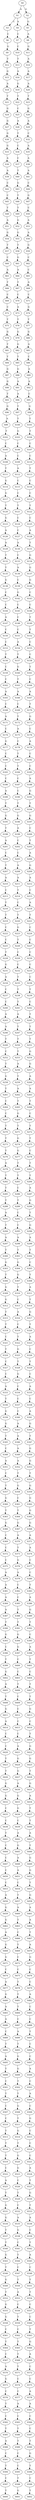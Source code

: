 strict digraph  {
	S0 -> S1 [ label = A ];
	S0 -> S2 [ label = G ];
	S1 -> S3 [ label = C ];
	S1 -> S4 [ label = A ];
	S2 -> S5 [ label = G ];
	S3 -> S6 [ label = C ];
	S4 -> S7 [ label = C ];
	S5 -> S8 [ label = A ];
	S6 -> S9 [ label = G ];
	S7 -> S10 [ label = C ];
	S8 -> S11 [ label = G ];
	S9 -> S12 [ label = T ];
	S10 -> S13 [ label = T ];
	S11 -> S14 [ label = A ];
	S12 -> S15 [ label = G ];
	S13 -> S16 [ label = A ];
	S14 -> S17 [ label = A ];
	S15 -> S18 [ label = A ];
	S16 -> S19 [ label = G ];
	S17 -> S20 [ label = A ];
	S18 -> S21 [ label = T ];
	S19 -> S22 [ label = T ];
	S20 -> S23 [ label = T ];
	S21 -> S24 [ label = G ];
	S22 -> S25 [ label = C ];
	S23 -> S26 [ label = G ];
	S24 -> S27 [ label = G ];
	S25 -> S28 [ label = A ];
	S26 -> S29 [ label = A ];
	S27 -> S30 [ label = G ];
	S28 -> S31 [ label = T ];
	S29 -> S32 [ label = C ];
	S30 -> S33 [ label = G ];
	S31 -> S34 [ label = C ];
	S32 -> S35 [ label = A ];
	S33 -> S36 [ label = A ];
	S34 -> S37 [ label = C ];
	S35 -> S38 [ label = A ];
	S36 -> S39 [ label = A ];
	S37 -> S40 [ label = T ];
	S38 -> S41 [ label = A ];
	S39 -> S42 [ label = C ];
	S40 -> S43 [ label = G ];
	S41 -> S44 [ label = C ];
	S42 -> S45 [ label = C ];
	S43 -> S46 [ label = T ];
	S44 -> S47 [ label = G ];
	S45 -> S48 [ label = T ];
	S46 -> S49 [ label = T ];
	S47 -> S50 [ label = C ];
	S48 -> S51 [ label = A ];
	S49 -> S52 [ label = G ];
	S50 -> S53 [ label = A ];
	S51 -> S54 [ label = G ];
	S52 -> S55 [ label = G ];
	S53 -> S56 [ label = A ];
	S54 -> S57 [ label = T ];
	S55 -> S58 [ label = T ];
	S56 -> S59 [ label = G ];
	S57 -> S60 [ label = C ];
	S58 -> S61 [ label = G ];
	S59 -> S62 [ label = C ];
	S60 -> S63 [ label = A ];
	S61 -> S64 [ label = A ];
	S62 -> S65 [ label = C ];
	S63 -> S66 [ label = T ];
	S64 -> S67 [ label = T ];
	S65 -> S68 [ label = A ];
	S66 -> S69 [ label = C ];
	S67 -> S70 [ label = C ];
	S68 -> S71 [ label = C ];
	S69 -> S72 [ label = C ];
	S70 -> S73 [ label = A ];
	S71 -> S74 [ label = G ];
	S72 -> S75 [ label = T ];
	S73 -> S76 [ label = T ];
	S74 -> S77 [ label = T ];
	S75 -> S78 [ label = G ];
	S76 -> S79 [ label = G ];
	S77 -> S80 [ label = G ];
	S78 -> S81 [ label = T ];
	S79 -> S82 [ label = G ];
	S80 -> S83 [ label = A ];
	S81 -> S84 [ label = T ];
	S82 -> S85 [ label = T ];
	S83 -> S86 [ label = C ];
	S84 -> S87 [ label = G ];
	S85 -> S88 [ label = G ];
	S86 -> S89 [ label = A ];
	S87 -> S90 [ label = G ];
	S88 -> S91 [ label = A ];
	S89 -> S92 [ label = A ];
	S90 -> S93 [ label = T ];
	S91 -> S94 [ label = A ];
	S92 -> S95 [ label = C ];
	S93 -> S96 [ label = G ];
	S94 -> S97 [ label = T ];
	S95 -> S98 [ label = G ];
	S96 -> S99 [ label = A ];
	S97 -> S100 [ label = T ];
	S98 -> S101 [ label = T ];
	S99 -> S102 [ label = T ];
	S100 -> S103 [ label = G ];
	S101 -> S104 [ label = T ];
	S102 -> S105 [ label = C ];
	S103 -> S106 [ label = C ];
	S104 -> S107 [ label = C ];
	S105 -> S108 [ label = A ];
	S106 -> S109 [ label = C ];
	S107 -> S110 [ label = C ];
	S108 -> S111 [ label = T ];
	S109 -> S112 [ label = A ];
	S110 -> S113 [ label = T ];
	S111 -> S114 [ label = G ];
	S112 -> S115 [ label = C ];
	S113 -> S116 [ label = C ];
	S114 -> S117 [ label = G ];
	S115 -> S118 [ label = C ];
	S116 -> S119 [ label = C ];
	S117 -> S120 [ label = T ];
	S118 -> S121 [ label = T ];
	S119 -> S122 [ label = T ];
	S120 -> S123 [ label = G ];
	S121 -> S124 [ label = C ];
	S122 -> S125 [ label = C ];
	S123 -> S126 [ label = A ];
	S124 -> S127 [ label = C ];
	S125 -> S128 [ label = A ];
	S126 -> S129 [ label = A ];
	S127 -> S130 [ label = A ];
	S128 -> S131 [ label = T ];
	S129 -> S132 [ label = T ];
	S130 -> S133 [ label = C ];
	S131 -> S134 [ label = G ];
	S132 -> S135 [ label = T ];
	S133 -> S136 [ label = A ];
	S134 -> S137 [ label = G ];
	S135 -> S138 [ label = G ];
	S136 -> S139 [ label = C ];
	S137 -> S140 [ label = G ];
	S138 -> S141 [ label = C ];
	S139 -> S142 [ label = G ];
	S140 -> S143 [ label = C ];
	S141 -> S144 [ label = C ];
	S142 -> S145 [ label = C ];
	S143 -> S146 [ label = C ];
	S144 -> S147 [ label = A ];
	S145 -> S148 [ label = C ];
	S146 -> S149 [ label = T ];
	S147 -> S150 [ label = C ];
	S148 -> S151 [ label = C ];
	S149 -> S152 [ label = T ];
	S150 -> S153 [ label = C ];
	S151 -> S154 [ label = A ];
	S152 -> S155 [ label = C ];
	S153 -> S156 [ label = T ];
	S154 -> S157 [ label = T ];
	S155 -> S158 [ label = C ];
	S156 -> S159 [ label = C ];
	S157 -> S160 [ label = G ];
	S158 -> S161 [ label = T ];
	S159 -> S162 [ label = C ];
	S160 -> S163 [ label = T ];
	S161 -> S164 [ label = C ];
	S162 -> S165 [ label = A ];
	S163 -> S166 [ label = A ];
	S164 -> S167 [ label = A ];
	S165 -> S168 [ label = C ];
	S166 -> S169 [ label = C ];
	S167 -> S170 [ label = T ];
	S168 -> S171 [ label = A ];
	S169 -> S172 [ label = T ];
	S170 -> S173 [ label = G ];
	S171 -> S174 [ label = C ];
	S172 -> S175 [ label = A ];
	S173 -> S176 [ label = C ];
	S174 -> S177 [ label = G ];
	S175 -> S178 [ label = C ];
	S176 -> S179 [ label = A ];
	S177 -> S180 [ label = C ];
	S178 -> S181 [ label = T ];
	S179 -> S182 [ label = C ];
	S180 -> S183 [ label = C ];
	S181 -> S184 [ label = T ];
	S182 -> S185 [ label = C ];
	S183 -> S186 [ label = C ];
	S184 -> S187 [ label = C ];
	S185 -> S188 [ label = A ];
	S186 -> S189 [ label = A ];
	S187 -> S190 [ label = C ];
	S188 -> S191 [ label = G ];
	S189 -> S192 [ label = T ];
	S190 -> S193 [ label = T ];
	S191 -> S194 [ label = T ];
	S192 -> S195 [ label = G ];
	S193 -> S196 [ label = G ];
	S194 -> S197 [ label = G ];
	S195 -> S198 [ label = T ];
	S196 -> S199 [ label = A ];
	S197 -> S200 [ label = C ];
	S198 -> S201 [ label = A ];
	S199 -> S202 [ label = C ];
	S200 -> S203 [ label = T ];
	S201 -> S204 [ label = C ];
	S202 -> S205 [ label = C ];
	S203 -> S206 [ label = A ];
	S204 -> S207 [ label = T ];
	S205 -> S208 [ label = A ];
	S206 -> S209 [ label = G ];
	S207 -> S210 [ label = A ];
	S208 -> S211 [ label = A ];
	S209 -> S212 [ label = A ];
	S210 -> S213 [ label = C ];
	S211 -> S214 [ label = T ];
	S212 -> S215 [ label = C ];
	S213 -> S216 [ label = T ];
	S214 -> S217 [ label = C ];
	S215 -> S218 [ label = A ];
	S216 -> S219 [ label = T ];
	S217 -> S220 [ label = T ];
	S218 -> S221 [ label = T ];
	S219 -> S222 [ label = C ];
	S220 -> S223 [ label = G ];
	S221 -> S224 [ label = C ];
	S222 -> S225 [ label = C ];
	S223 -> S226 [ label = T ];
	S224 -> S227 [ label = C ];
	S225 -> S228 [ label = T ];
	S226 -> S229 [ label = C ];
	S227 -> S230 [ label = C ];
	S228 -> S231 [ label = G ];
	S229 -> S232 [ label = C ];
	S230 -> S233 [ label = C ];
	S231 -> S234 [ label = A ];
	S232 -> S235 [ label = T ];
	S233 -> S236 [ label = C ];
	S234 -> S237 [ label = C ];
	S235 -> S238 [ label = T ];
	S236 -> S239 [ label = T ];
	S237 -> S240 [ label = C ];
	S238 -> S241 [ label = T ];
	S239 -> S242 [ label = C ];
	S240 -> S243 [ label = A ];
	S241 -> S244 [ label = A ];
	S242 -> S245 [ label = T ];
	S243 -> S246 [ label = A ];
	S244 -> S247 [ label = T ];
	S245 -> S248 [ label = T ];
	S246 -> S249 [ label = T ];
	S247 -> S250 [ label = T ];
	S248 -> S251 [ label = T ];
	S249 -> S252 [ label = C ];
	S250 -> S253 [ label = T ];
	S251 -> S254 [ label = G ];
	S252 -> S255 [ label = T ];
	S253 -> S256 [ label = A ];
	S254 -> S257 [ label = G ];
	S255 -> S258 [ label = G ];
	S256 -> S259 [ label = T ];
	S257 -> S260 [ label = A ];
	S258 -> S261 [ label = T ];
	S259 -> S262 [ label = A ];
	S260 -> S263 [ label = A ];
	S261 -> S264 [ label = C ];
	S262 -> S265 [ label = T ];
	S263 -> S266 [ label = T ];
	S264 -> S267 [ label = C ];
	S265 -> S268 [ label = G ];
	S266 -> S269 [ label = C ];
	S267 -> S270 [ label = T ];
	S268 -> S271 [ label = T ];
	S269 -> S272 [ label = T ];
	S270 -> S273 [ label = T ];
	S271 -> S274 [ label = G ];
	S272 -> S275 [ label = T ];
	S273 -> S276 [ label = T ];
	S274 -> S277 [ label = G ];
	S275 -> S278 [ label = C ];
	S276 -> S279 [ label = A ];
	S277 -> S280 [ label = T ];
	S278 -> S281 [ label = T ];
	S279 -> S282 [ label = T ];
	S280 -> S283 [ label = T ];
	S281 -> S284 [ label = T ];
	S282 -> S285 [ label = T ];
	S283 -> S286 [ label = C ];
	S284 -> S287 [ label = A ];
	S285 -> S288 [ label = T ];
	S286 -> S289 [ label = T ];
	S287 -> S290 [ label = G ];
	S288 -> S291 [ label = A ];
	S289 -> S292 [ label = C ];
	S290 -> S293 [ label = T ];
	S291 -> S294 [ label = T ];
	S292 -> S295 [ label = C ];
	S293 -> S296 [ label = G ];
	S294 -> S297 [ label = A ];
	S295 -> S298 [ label = A ];
	S296 -> S299 [ label = A ];
	S297 -> S300 [ label = T ];
	S298 -> S301 [ label = T ];
	S299 -> S302 [ label = T ];
	S300 -> S303 [ label = G ];
	S301 -> S304 [ label = G ];
	S302 -> S305 [ label = C ];
	S303 -> S306 [ label = T ];
	S304 -> S307 [ label = G ];
	S305 -> S308 [ label = T ];
	S306 -> S309 [ label = G ];
	S307 -> S310 [ label = T ];
	S308 -> S311 [ label = A ];
	S309 -> S312 [ label = G ];
	S310 -> S313 [ label = C ];
	S311 -> S314 [ label = T ];
	S312 -> S315 [ label = T ];
	S313 -> S316 [ label = A ];
	S314 -> S317 [ label = G ];
	S315 -> S318 [ label = T ];
	S316 -> S319 [ label = C ];
	S317 -> S320 [ label = T ];
	S318 -> S321 [ label = C ];
	S319 -> S322 [ label = T ];
	S320 -> S323 [ label = A ];
	S321 -> S324 [ label = T ];
	S322 -> S325 [ label = G ];
	S323 -> S326 [ label = C ];
	S324 -> S327 [ label = C ];
	S325 -> S328 [ label = T ];
	S326 -> S329 [ label = T ];
	S327 -> S330 [ label = C ];
	S328 -> S331 [ label = G ];
	S329 -> S332 [ label = C ];
	S330 -> S333 [ label = A ];
	S331 -> S334 [ label = C ];
	S332 -> S335 [ label = A ];
	S333 -> S336 [ label = T ];
	S334 -> S337 [ label = C ];
	S335 -> S338 [ label = C ];
	S336 -> S339 [ label = G ];
	S337 -> S340 [ label = C ];
	S338 -> S341 [ label = A ];
	S339 -> S342 [ label = G ];
	S340 -> S343 [ label = A ];
	S341 -> S344 [ label = G ];
	S342 -> S345 [ label = T ];
	S343 -> S346 [ label = A ];
	S344 -> S347 [ label = T ];
	S345 -> S348 [ label = C ];
	S346 -> S349 [ label = A ];
	S347 -> S350 [ label = G ];
	S348 -> S351 [ label = A ];
	S349 -> S352 [ label = A ];
	S350 -> S353 [ label = G ];
	S351 -> S354 [ label = C ];
	S352 -> S355 [ label = T ];
	S353 -> S356 [ label = T ];
	S354 -> S357 [ label = T ];
	S355 -> S358 [ label = G ];
	S356 -> S359 [ label = G ];
	S357 -> S360 [ label = G ];
	S358 -> S361 [ label = C ];
	S359 -> S362 [ label = G ];
	S360 -> S363 [ label = T ];
	S361 -> S364 [ label = T ];
	S362 -> S365 [ label = G ];
	S363 -> S366 [ label = G ];
	S364 -> S367 [ label = G ];
	S365 -> S368 [ label = G ];
	S366 -> S369 [ label = C ];
	S367 -> S370 [ label = A ];
	S368 -> S371 [ label = A ];
	S369 -> S372 [ label = C ];
	S370 -> S373 [ label = T ];
	S371 -> S374 [ label = A ];
	S372 -> S375 [ label = C ];
	S373 -> S376 [ label = G ];
	S374 -> S377 [ label = C ];
	S375 -> S378 [ label = A ];
	S376 -> S379 [ label = A ];
	S377 -> S380 [ label = C ];
	S378 -> S381 [ label = A ];
	S379 -> S382 [ label = C ];
	S380 -> S383 [ label = T ];
	S381 -> S384 [ label = A ];
	S382 -> S385 [ label = C ];
	S383 -> S386 [ label = A ];
	S384 -> S387 [ label = A ];
	S385 -> S388 [ label = T ];
	S386 -> S389 [ label = G ];
	S387 -> S390 [ label = T ];
	S388 -> S391 [ label = T ];
	S389 -> S392 [ label = T ];
	S390 -> S393 [ label = G ];
	S391 -> S394 [ label = G ];
	S392 -> S395 [ label = C ];
	S393 -> S396 [ label = C ];
	S394 -> S397 [ label = G ];
	S395 -> S398 [ label = A ];
	S396 -> S399 [ label = T ];
	S397 -> S400 [ label = C ];
	S398 -> S401 [ label = T ];
	S399 -> S402 [ label = G ];
	S400 -> S403 [ label = C ];
	S401 -> S404 [ label = C ];
	S402 -> S405 [ label = A ];
	S403 -> S406 [ label = T ];
	S404 -> S407 [ label = T ];
	S405 -> S408 [ label = T ];
	S406 -> S409 [ label = C ];
	S407 -> S410 [ label = T ];
	S408 -> S411 [ label = G ];
	S409 -> S412 [ label = C ];
	S410 -> S413 [ label = G ];
	S411 -> S414 [ label = A ];
	S412 -> S415 [ label = C ];
	S413 -> S416 [ label = C ];
	S414 -> S417 [ label = C ];
	S415 -> S418 [ label = C ];
	S416 -> S419 [ label = T ];
	S417 -> S420 [ label = C ];
	S418 -> S421 [ label = A ];
	S419 -> S422 [ label = G ];
	S420 -> S423 [ label = T ];
	S421 -> S424 [ label = G ];
	S422 -> S425 [ label = G ];
	S423 -> S426 [ label = T ];
	S424 -> S427 [ label = G ];
	S425 -> S428 [ label = T ];
	S426 -> S429 [ label = G ];
	S427 -> S430 [ label = A ];
	S428 -> S431 [ label = G ];
	S429 -> S432 [ label = G ];
	S430 -> S433 [ label = G ];
	S431 -> S434 [ label = A ];
	S432 -> S435 [ label = C ];
	S433 -> S436 [ label = G ];
	S434 -> S437 [ label = T ];
	S435 -> S438 [ label = C ];
	S436 -> S439 [ label = C ];
	S437 -> S440 [ label = T ];
	S438 -> S441 [ label = T ];
	S439 -> S442 [ label = A ];
	S440 -> S443 [ label = A ];
	S441 -> S444 [ label = C ];
	S442 -> S445 [ label = G ];
	S443 -> S446 [ label = T ];
	S444 -> S447 [ label = C ];
	S445 -> S448 [ label = A ];
	S446 -> S449 [ label = G ];
	S447 -> S450 [ label = C ];
	S448 -> S451 [ label = A ];
	S449 -> S452 [ label = G ];
	S450 -> S453 [ label = C ];
	S451 -> S454 [ label = C ];
	S452 -> S455 [ label = T ];
	S453 -> S456 [ label = A ];
	S454 -> S457 [ label = T ];
	S455 -> S458 [ label = G ];
	S456 -> S459 [ label = G ];
	S457 -> S460 [ label = A ];
	S458 -> S461 [ label = A ];
	S459 -> S462 [ label = G ];
	S460 -> S463 [ label = T ];
	S461 -> S464 [ label = A ];
	S462 -> S465 [ label = A ];
	S463 -> S466 [ label = C ];
	S464 -> S467 [ label = T ];
	S465 -> S468 [ label = G ];
	S466 -> S469 [ label = T ];
	S467 -> S470 [ label = A ];
	S468 -> S471 [ label = G ];
	S469 -> S472 [ label = C ];
	S470 -> S473 [ label = G ];
	S471 -> S474 [ label = C ];
	S472 -> S475 [ label = C ];
	S473 -> S476 [ label = C ];
	S474 -> S477 [ label = A ];
	S475 -> S478 [ label = T ];
	S476 -> S479 [ label = C ];
	S477 -> S480 [ label = G ];
	S478 -> S481 [ label = T ];
	S479 -> S482 [ label = A ];
	S480 -> S483 [ label = A ];
	S481 -> S484 [ label = T ];
	S482 -> S485 [ label = C ];
	S483 -> S486 [ label = A ];
	S484 -> S487 [ label = C ];
	S485 -> S488 [ label = C ];
	S486 -> S489 [ label = C ];
	S487 -> S490 [ label = A ];
	S488 -> S491 [ label = T ];
	S489 -> S492 [ label = T ];
	S490 -> S493 [ label = T ];
	S491 -> S494 [ label = C ];
	S492 -> S495 [ label = A ];
	S493 -> S496 [ label = G ];
	S494 -> S497 [ label = C ];
	S495 -> S498 [ label = T ];
	S496 -> S499 [ label = G ];
	S497 -> S500 [ label = A ];
	S498 -> S501 [ label = C ];
	S499 -> S502 [ label = T ];
	S500 -> S503 [ label = C ];
	S501 -> S504 [ label = T ];
	S502 -> S505 [ label = T ];
	S503 -> S506 [ label = A ];
	S504 -> S507 [ label = C ];
	S505 -> S508 [ label = G ];
	S506 -> S509 [ label = C ];
	S507 -> S510 [ label = C ];
	S508 -> S511 [ label = T ];
	S509 -> S512 [ label = G ];
	S510 -> S513 [ label = T ];
	S511 -> S514 [ label = G ];
	S512 -> S515 [ label = C ];
	S513 -> S516 [ label = T ];
	S514 -> S517 [ label = T ];
	S515 -> S518 [ label = C ];
	S516 -> S519 [ label = T ];
	S517 -> S520 [ label = G ];
	S518 -> S521 [ label = C ];
	S519 -> S522 [ label = C ];
	S520 -> S523 [ label = G ];
	S521 -> S524 [ label = A ];
	S522 -> S525 [ label = A ];
	S523 -> S526 [ label = C ];
	S524 -> S527 [ label = T ];
	S525 -> S528 [ label = T ];
	S526 -> S529 [ label = T ];
	S527 -> S530 [ label = G ];
	S528 -> S531 [ label = G ];
	S529 -> S532 [ label = C ];
	S530 -> S533 [ label = T ];
	S531 -> S534 [ label = G ];
	S532 -> S535 [ label = A ];
	S533 -> S536 [ label = A ];
	S534 -> S537 [ label = T ];
	S535 -> S538 [ label = G ];
	S536 -> S539 [ label = C ];
	S537 -> S540 [ label = T ];
	S538 -> S541 [ label = C ];
	S539 -> S542 [ label = T ];
	S540 -> S543 [ label = G ];
	S541 -> S544 [ label = T ];
	S542 -> S545 [ label = A ];
	S543 -> S546 [ label = T ];
	S544 -> S547 [ label = C ];
	S545 -> S548 [ label = C ];
	S546 -> S549 [ label = G ];
	S547 -> S550 [ label = T ];
	S548 -> S551 [ label = T ];
	S549 -> S552 [ label = T ];
	S550 -> S553 [ label = A ];
	S551 -> S554 [ label = T ];
	S552 -> S555 [ label = G ];
	S553 -> S556 [ label = C ];
	S554 -> S557 [ label = C ];
	S555 -> S558 [ label = G ];
	S556 -> S559 [ label = T ];
	S557 -> S560 [ label = C ];
	S558 -> S561 [ label = C ];
	S559 -> S562 [ label = C ];
	S560 -> S563 [ label = T ];
	S561 -> S564 [ label = T ];
	S562 -> S565 [ label = T ];
	S563 -> S566 [ label = G ];
	S564 -> S567 [ label = C ];
	S565 -> S568 [ label = T ];
	S566 -> S569 [ label = A ];
	S567 -> S570 [ label = A ];
	S568 -> S571 [ label = T ];
	S569 -> S572 [ label = C ];
	S570 -> S573 [ label = G ];
	S571 -> S574 [ label = C ];
	S572 -> S575 [ label = C ];
	S573 -> S576 [ label = C ];
	S574 -> S577 [ label = C ];
	S575 -> S578 [ label = A ];
	S576 -> S579 [ label = T ];
	S577 -> S580 [ label = A ];
	S578 -> S581 [ label = A ];
	S579 -> S582 [ label = C ];
	S580 -> S583 [ label = C ];
	S581 -> S584 [ label = C ];
	S582 -> S585 [ label = T ];
	S583 -> S586 [ label = T ];
	S584 -> S587 [ label = C ];
	S585 -> S588 [ label = A ];
	S586 -> S589 [ label = T ];
	S587 -> S590 [ label = T ];
	S588 -> S591 [ label = C ];
	S589 -> S592 [ label = C ];
	S590 -> S593 [ label = G ];
	S591 -> S594 [ label = T ];
	S592 -> S595 [ label = C ];
	S593 -> S596 [ label = T ];
	S594 -> S597 [ label = C ];
	S595 -> S598 [ label = T ];
	S596 -> S599 [ label = C ];
	S597 -> S600 [ label = T ];
	S598 -> S601 [ label = G ];
	S599 -> S602 [ label = T ];
}
